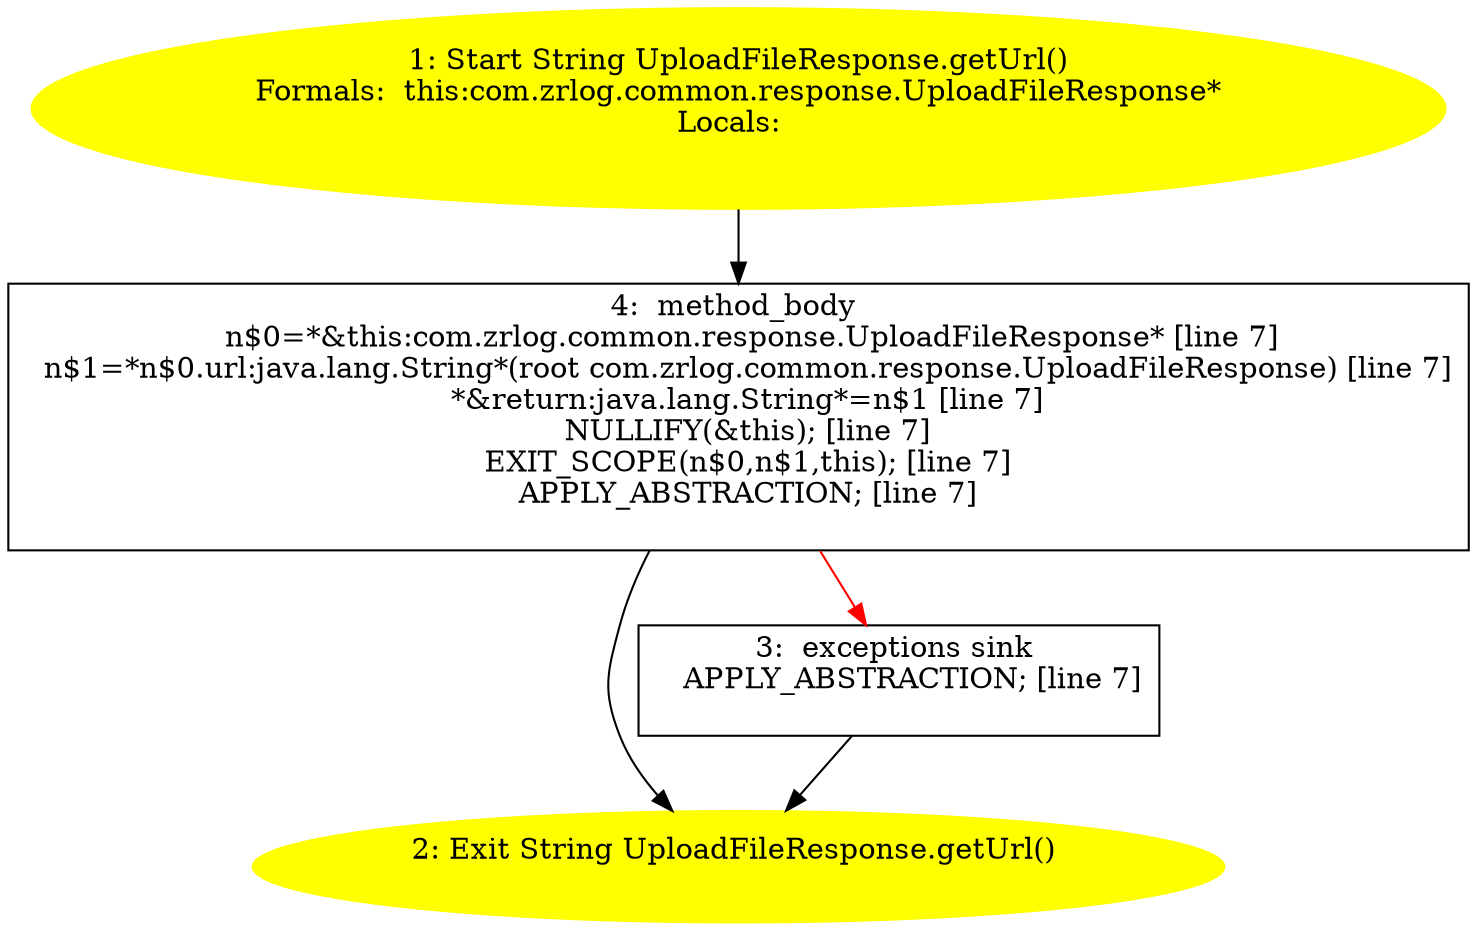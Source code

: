 /* @generated */
digraph cfg {
"com.zrlog.common.response.UploadFileResponse.getUrl():java.lang.String.52a0ac8b755346c4a4c883b752301611_1" [label="1: Start String UploadFileResponse.getUrl()\nFormals:  this:com.zrlog.common.response.UploadFileResponse*\nLocals:  \n  " color=yellow style=filled]
	

	 "com.zrlog.common.response.UploadFileResponse.getUrl():java.lang.String.52a0ac8b755346c4a4c883b752301611_1" -> "com.zrlog.common.response.UploadFileResponse.getUrl():java.lang.String.52a0ac8b755346c4a4c883b752301611_4" ;
"com.zrlog.common.response.UploadFileResponse.getUrl():java.lang.String.52a0ac8b755346c4a4c883b752301611_2" [label="2: Exit String UploadFileResponse.getUrl() \n  " color=yellow style=filled]
	

"com.zrlog.common.response.UploadFileResponse.getUrl():java.lang.String.52a0ac8b755346c4a4c883b752301611_3" [label="3:  exceptions sink \n   APPLY_ABSTRACTION; [line 7]\n " shape="box"]
	

	 "com.zrlog.common.response.UploadFileResponse.getUrl():java.lang.String.52a0ac8b755346c4a4c883b752301611_3" -> "com.zrlog.common.response.UploadFileResponse.getUrl():java.lang.String.52a0ac8b755346c4a4c883b752301611_2" ;
"com.zrlog.common.response.UploadFileResponse.getUrl():java.lang.String.52a0ac8b755346c4a4c883b752301611_4" [label="4:  method_body \n   n$0=*&this:com.zrlog.common.response.UploadFileResponse* [line 7]\n  n$1=*n$0.url:java.lang.String*(root com.zrlog.common.response.UploadFileResponse) [line 7]\n  *&return:java.lang.String*=n$1 [line 7]\n  NULLIFY(&this); [line 7]\n  EXIT_SCOPE(n$0,n$1,this); [line 7]\n  APPLY_ABSTRACTION; [line 7]\n " shape="box"]
	

	 "com.zrlog.common.response.UploadFileResponse.getUrl():java.lang.String.52a0ac8b755346c4a4c883b752301611_4" -> "com.zrlog.common.response.UploadFileResponse.getUrl():java.lang.String.52a0ac8b755346c4a4c883b752301611_2" ;
	 "com.zrlog.common.response.UploadFileResponse.getUrl():java.lang.String.52a0ac8b755346c4a4c883b752301611_4" -> "com.zrlog.common.response.UploadFileResponse.getUrl():java.lang.String.52a0ac8b755346c4a4c883b752301611_3" [color="red" ];
}
